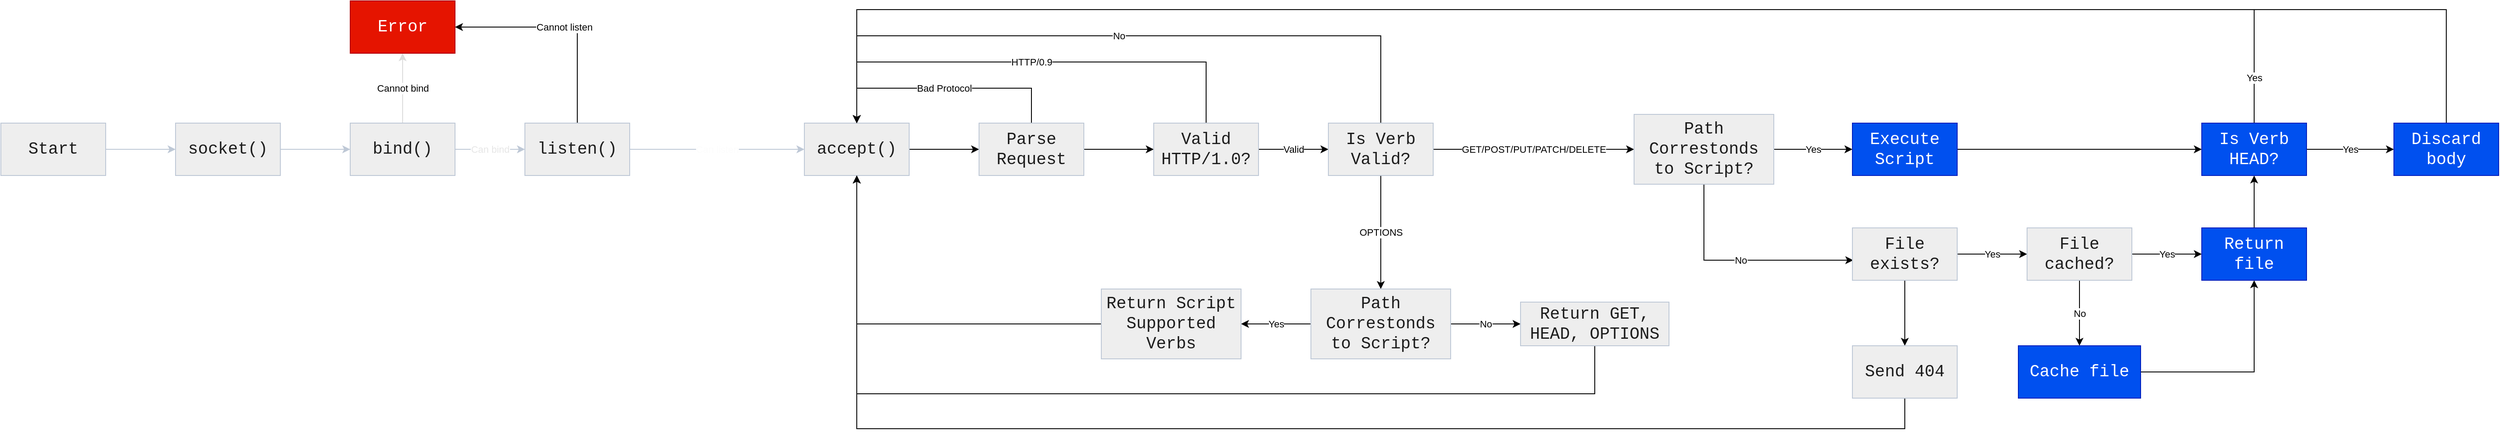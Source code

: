 <mxfile version="21.3.5" type="github">
  <diagram name="Page-1" id="a8H1LEWt180ASCtRkS0Z">
    <mxGraphModel dx="4703" dy="2103" grid="1" gridSize="10" guides="1" tooltips="1" connect="1" arrows="1" fold="1" page="1" pageScale="1" pageWidth="3300" pageHeight="4681" math="0" shadow="0">
      <root>
        <mxCell id="0" />
        <mxCell id="1" parent="0" />
        <mxCell id="wDGH8N47WAar5GMPfrLQ-4" value="" style="edgeStyle=orthogonalEdgeStyle;rounded=0;orthogonalLoop=1;jettySize=auto;html=1;fillColor=#eeeeee;strokeColor=#BEC8D6;fontColor=#1C1C1C;labelBorderColor=none;" edge="1" parent="1" source="wDGH8N47WAar5GMPfrLQ-2" target="wDGH8N47WAar5GMPfrLQ-3">
          <mxGeometry relative="1" as="geometry" />
        </mxCell>
        <mxCell id="wDGH8N47WAar5GMPfrLQ-2" value="Start" style="rounded=0;whiteSpace=wrap;html=1;fillColor=#eeeeee;strokeColor=#BEC8D6;fontSize=19;fontFamily=Courier New;fontColor=#1C1C1C;labelBorderColor=none;" vertex="1" parent="1">
          <mxGeometry x="200" y="330" width="120" height="60" as="geometry" />
        </mxCell>
        <mxCell id="wDGH8N47WAar5GMPfrLQ-6" value="" style="edgeStyle=orthogonalEdgeStyle;rounded=0;orthogonalLoop=1;jettySize=auto;html=1;fillColor=#eeeeee;strokeColor=#BEC8D6;fontColor=#1C1C1C;labelBorderColor=none;" edge="1" parent="1" source="wDGH8N47WAar5GMPfrLQ-3" target="wDGH8N47WAar5GMPfrLQ-5">
          <mxGeometry relative="1" as="geometry" />
        </mxCell>
        <mxCell id="wDGH8N47WAar5GMPfrLQ-3" value="socket()" style="rounded=0;whiteSpace=wrap;html=1;fillColor=#eeeeee;strokeColor=#BEC8D6;fontSize=19;fontFamily=Courier New;fontColor=#1C1C1C;labelBorderColor=none;" vertex="1" parent="1">
          <mxGeometry x="400" y="330" width="120" height="60" as="geometry" />
        </mxCell>
        <mxCell id="wDGH8N47WAar5GMPfrLQ-8" value="Cannot bind" style="edgeStyle=orthogonalEdgeStyle;rounded=0;orthogonalLoop=1;jettySize=auto;html=1;strokeColor=#DBDBDB;" edge="1" parent="1" source="wDGH8N47WAar5GMPfrLQ-5" target="wDGH8N47WAar5GMPfrLQ-7">
          <mxGeometry relative="1" as="geometry" />
        </mxCell>
        <mxCell id="wDGH8N47WAar5GMPfrLQ-10" value="Can bind" style="edgeStyle=orthogonalEdgeStyle;rounded=0;orthogonalLoop=1;jettySize=auto;html=1;fillColor=#eeeeee;strokeColor=#BEC8D6;fontColor=#E6E6E6;labelBorderColor=none;" edge="1" parent="1" source="wDGH8N47WAar5GMPfrLQ-5" target="wDGH8N47WAar5GMPfrLQ-9">
          <mxGeometry relative="1" as="geometry" />
        </mxCell>
        <mxCell id="wDGH8N47WAar5GMPfrLQ-5" value="bind()" style="rounded=0;whiteSpace=wrap;html=1;fillColor=#eeeeee;strokeColor=#BEC8D6;fontSize=19;fontFamily=Courier New;shadow=0;perimeter=rectanglePerimeter;fontColor=#1C1C1C;labelBorderColor=none;" vertex="1" parent="1">
          <mxGeometry x="600" y="330" width="120" height="60" as="geometry" />
        </mxCell>
        <mxCell id="wDGH8N47WAar5GMPfrLQ-7" value="Error" style="rounded=0;whiteSpace=wrap;html=1;fillColor=#e51400;fontColor=#ffffff;strokeColor=#B20000;fontSize=19;fontFamily=Courier New;" vertex="1" parent="1">
          <mxGeometry x="600" y="190" width="120" height="60" as="geometry" />
        </mxCell>
        <mxCell id="wDGH8N47WAar5GMPfrLQ-12" value="Can listen" style="edgeStyle=orthogonalEdgeStyle;rounded=0;orthogonalLoop=1;jettySize=auto;html=1;fillColor=#eeeeee;strokeColor=#BEC8D6;fontColor=#FCFCFC;labelBorderColor=none;" edge="1" parent="1" source="wDGH8N47WAar5GMPfrLQ-9" target="wDGH8N47WAar5GMPfrLQ-11">
          <mxGeometry relative="1" as="geometry" />
        </mxCell>
        <mxCell id="wDGH8N47WAar5GMPfrLQ-75" value="Cannot listen" style="edgeStyle=orthogonalEdgeStyle;rounded=0;orthogonalLoop=1;jettySize=auto;html=1;entryX=1;entryY=0.5;entryDx=0;entryDy=0;" edge="1" parent="1" source="wDGH8N47WAar5GMPfrLQ-9" target="wDGH8N47WAar5GMPfrLQ-7">
          <mxGeometry relative="1" as="geometry">
            <Array as="points">
              <mxPoint x="860" y="220" />
            </Array>
          </mxGeometry>
        </mxCell>
        <mxCell id="wDGH8N47WAar5GMPfrLQ-9" value="listen()" style="rounded=0;whiteSpace=wrap;html=1;fillColor=#eeeeee;strokeColor=#BEC8D6;fontSize=19;fontFamily=Courier New;fontColor=#1C1C1C;labelBorderColor=none;" vertex="1" parent="1">
          <mxGeometry x="800" y="330" width="120" height="60" as="geometry" />
        </mxCell>
        <mxCell id="wDGH8N47WAar5GMPfrLQ-23" value="" style="edgeStyle=orthogonalEdgeStyle;rounded=0;orthogonalLoop=1;jettySize=auto;html=1;" edge="1" parent="1" source="wDGH8N47WAar5GMPfrLQ-11" target="wDGH8N47WAar5GMPfrLQ-22">
          <mxGeometry relative="1" as="geometry" />
        </mxCell>
        <mxCell id="wDGH8N47WAar5GMPfrLQ-11" value="accept()" style="rounded=0;whiteSpace=wrap;html=1;fillColor=#eeeeee;strokeColor=#BEC8D6;fontSize=19;fontFamily=Courier New;fontColor=#1C1C1C;labelBorderColor=none;" vertex="1" parent="1">
          <mxGeometry x="1120" y="330" width="120" height="60" as="geometry" />
        </mxCell>
        <mxCell id="wDGH8N47WAar5GMPfrLQ-24" value="Bad Protocol" style="edgeStyle=orthogonalEdgeStyle;rounded=0;orthogonalLoop=1;jettySize=auto;html=1;entryX=0.5;entryY=0;entryDx=0;entryDy=0;" edge="1" parent="1" source="wDGH8N47WAar5GMPfrLQ-22" target="wDGH8N47WAar5GMPfrLQ-11">
          <mxGeometry relative="1" as="geometry">
            <Array as="points">
              <mxPoint x="1380" y="290" />
              <mxPoint x="1180" y="290" />
            </Array>
          </mxGeometry>
        </mxCell>
        <mxCell id="wDGH8N47WAar5GMPfrLQ-27" value="" style="edgeStyle=orthogonalEdgeStyle;rounded=0;orthogonalLoop=1;jettySize=auto;html=1;" edge="1" parent="1" source="wDGH8N47WAar5GMPfrLQ-22" target="wDGH8N47WAar5GMPfrLQ-26">
          <mxGeometry relative="1" as="geometry" />
        </mxCell>
        <mxCell id="wDGH8N47WAar5GMPfrLQ-22" value="Parse Request" style="rounded=0;whiteSpace=wrap;html=1;fillColor=#eeeeee;strokeColor=#BEC8D6;fontSize=19;fontFamily=Courier New;fontColor=#1C1C1C;labelBorderColor=none;" vertex="1" parent="1">
          <mxGeometry x="1320" y="330" width="120" height="60" as="geometry" />
        </mxCell>
        <mxCell id="wDGH8N47WAar5GMPfrLQ-28" value="HTTP/0.9" style="edgeStyle=orthogonalEdgeStyle;rounded=0;orthogonalLoop=1;jettySize=auto;html=1;entryX=0.5;entryY=0;entryDx=0;entryDy=0;" edge="1" parent="1" source="wDGH8N47WAar5GMPfrLQ-26" target="wDGH8N47WAar5GMPfrLQ-11">
          <mxGeometry relative="1" as="geometry">
            <Array as="points">
              <mxPoint x="1580" y="260" />
              <mxPoint x="1180" y="260" />
            </Array>
          </mxGeometry>
        </mxCell>
        <mxCell id="wDGH8N47WAar5GMPfrLQ-31" value="Valid" style="edgeStyle=orthogonalEdgeStyle;rounded=0;orthogonalLoop=1;jettySize=auto;html=1;" edge="1" parent="1" source="wDGH8N47WAar5GMPfrLQ-26" target="wDGH8N47WAar5GMPfrLQ-30">
          <mxGeometry relative="1" as="geometry" />
        </mxCell>
        <mxCell id="wDGH8N47WAar5GMPfrLQ-26" value="Valid HTTP/1.0?" style="rounded=0;whiteSpace=wrap;html=1;fillColor=#eeeeee;strokeColor=#BEC8D6;fontSize=19;fontFamily=Courier New;fontColor=#1C1C1C;labelBorderColor=none;" vertex="1" parent="1">
          <mxGeometry x="1520" y="330" width="120" height="60" as="geometry" />
        </mxCell>
        <mxCell id="wDGH8N47WAar5GMPfrLQ-32" value="No" style="edgeStyle=orthogonalEdgeStyle;rounded=0;orthogonalLoop=1;jettySize=auto;html=1;entryX=0.5;entryY=0;entryDx=0;entryDy=0;" edge="1" parent="1" source="wDGH8N47WAar5GMPfrLQ-30" target="wDGH8N47WAar5GMPfrLQ-11">
          <mxGeometry relative="1" as="geometry">
            <Array as="points">
              <mxPoint x="1780" y="230" />
              <mxPoint x="1180" y="230" />
            </Array>
          </mxGeometry>
        </mxCell>
        <mxCell id="wDGH8N47WAar5GMPfrLQ-34" value="GET/POST/PUT/PATCH/DELETE" style="edgeStyle=orthogonalEdgeStyle;rounded=0;orthogonalLoop=1;jettySize=auto;html=1;" edge="1" parent="1" source="wDGH8N47WAar5GMPfrLQ-30" target="wDGH8N47WAar5GMPfrLQ-33">
          <mxGeometry relative="1" as="geometry" />
        </mxCell>
        <mxCell id="wDGH8N47WAar5GMPfrLQ-40" value="OPTIONS" style="edgeStyle=orthogonalEdgeStyle;rounded=0;orthogonalLoop=1;jettySize=auto;html=1;entryX=0.5;entryY=0;entryDx=0;entryDy=0;" edge="1" parent="1" source="wDGH8N47WAar5GMPfrLQ-30" target="wDGH8N47WAar5GMPfrLQ-39">
          <mxGeometry relative="1" as="geometry" />
        </mxCell>
        <mxCell id="wDGH8N47WAar5GMPfrLQ-30" value="Is Verb Valid?" style="rounded=0;whiteSpace=wrap;html=1;fillColor=#eeeeee;strokeColor=#BEC8D6;fontSize=19;fontFamily=Courier New;fontColor=#1C1C1C;labelBorderColor=none;" vertex="1" parent="1">
          <mxGeometry x="1720" y="330" width="120" height="60" as="geometry" />
        </mxCell>
        <mxCell id="wDGH8N47WAar5GMPfrLQ-51" value="Yes" style="edgeStyle=orthogonalEdgeStyle;rounded=0;orthogonalLoop=1;jettySize=auto;html=1;entryX=0;entryY=0.5;entryDx=0;entryDy=0;" edge="1" parent="1" source="wDGH8N47WAar5GMPfrLQ-33" target="wDGH8N47WAar5GMPfrLQ-52">
          <mxGeometry relative="1" as="geometry">
            <mxPoint x="2310" y="360" as="targetPoint" />
          </mxGeometry>
        </mxCell>
        <mxCell id="wDGH8N47WAar5GMPfrLQ-59" value="No" style="edgeStyle=orthogonalEdgeStyle;rounded=0;orthogonalLoop=1;jettySize=auto;html=1;entryX=0.008;entryY=0.617;entryDx=0;entryDy=0;entryPerimeter=0;" edge="1" parent="1" source="wDGH8N47WAar5GMPfrLQ-33" target="wDGH8N47WAar5GMPfrLQ-58">
          <mxGeometry relative="1" as="geometry">
            <Array as="points">
              <mxPoint x="2150" y="487" />
            </Array>
          </mxGeometry>
        </mxCell>
        <mxCell id="wDGH8N47WAar5GMPfrLQ-33" value="Path Correstonds to Script?" style="rounded=0;whiteSpace=wrap;html=1;fillColor=#eeeeee;strokeColor=#BEC8D6;fontSize=19;fontFamily=Courier New;fontColor=#1C1C1C;labelBorderColor=none;" vertex="1" parent="1">
          <mxGeometry x="2070" y="320" width="160" height="80" as="geometry" />
        </mxCell>
        <mxCell id="wDGH8N47WAar5GMPfrLQ-42" value="Yes" style="edgeStyle=orthogonalEdgeStyle;rounded=0;orthogonalLoop=1;jettySize=auto;html=1;" edge="1" parent="1" source="wDGH8N47WAar5GMPfrLQ-39" target="wDGH8N47WAar5GMPfrLQ-41">
          <mxGeometry relative="1" as="geometry" />
        </mxCell>
        <mxCell id="wDGH8N47WAar5GMPfrLQ-48" value="No" style="edgeStyle=orthogonalEdgeStyle;rounded=0;orthogonalLoop=1;jettySize=auto;html=1;" edge="1" parent="1" source="wDGH8N47WAar5GMPfrLQ-39" target="wDGH8N47WAar5GMPfrLQ-47">
          <mxGeometry relative="1" as="geometry" />
        </mxCell>
        <mxCell id="wDGH8N47WAar5GMPfrLQ-39" value="Path Correstonds to Script?" style="rounded=0;whiteSpace=wrap;html=1;fillColor=#eeeeee;strokeColor=#BEC8D6;fontSize=19;fontFamily=Courier New;fontColor=#1C1C1C;labelBorderColor=none;" vertex="1" parent="1">
          <mxGeometry x="1700" y="520" width="160" height="80" as="geometry" />
        </mxCell>
        <mxCell id="wDGH8N47WAar5GMPfrLQ-43" style="edgeStyle=orthogonalEdgeStyle;rounded=0;orthogonalLoop=1;jettySize=auto;html=1;entryX=0.5;entryY=1;entryDx=0;entryDy=0;" edge="1" parent="1" source="wDGH8N47WAar5GMPfrLQ-41" target="wDGH8N47WAar5GMPfrLQ-11">
          <mxGeometry relative="1" as="geometry" />
        </mxCell>
        <mxCell id="wDGH8N47WAar5GMPfrLQ-41" value="Return Script Supported Verbs" style="rounded=0;whiteSpace=wrap;html=1;fillColor=#eeeeee;strokeColor=#BEC8D6;fontSize=19;fontFamily=Courier New;fontColor=#1C1C1C;labelBorderColor=none;" vertex="1" parent="1">
          <mxGeometry x="1460" y="520" width="160" height="80" as="geometry" />
        </mxCell>
        <mxCell id="wDGH8N47WAar5GMPfrLQ-49" style="edgeStyle=orthogonalEdgeStyle;rounded=0;orthogonalLoop=1;jettySize=auto;html=1;entryX=0.5;entryY=1;entryDx=0;entryDy=0;" edge="1" parent="1" source="wDGH8N47WAar5GMPfrLQ-47" target="wDGH8N47WAar5GMPfrLQ-11">
          <mxGeometry relative="1" as="geometry">
            <Array as="points">
              <mxPoint x="2025" y="640" />
              <mxPoint x="1180" y="640" />
            </Array>
          </mxGeometry>
        </mxCell>
        <mxCell id="wDGH8N47WAar5GMPfrLQ-47" value="Return GET, HEAD, OPTIONS" style="rounded=0;whiteSpace=wrap;html=1;fillColor=#eeeeee;strokeColor=#BEC8D6;fontSize=19;fontFamily=Courier New;fontColor=#1C1C1C;labelBorderColor=none;" vertex="1" parent="1">
          <mxGeometry x="1940" y="535" width="170" height="50" as="geometry" />
        </mxCell>
        <mxCell id="wDGH8N47WAar5GMPfrLQ-77" value="" style="edgeStyle=orthogonalEdgeStyle;rounded=0;orthogonalLoop=1;jettySize=auto;html=1;" edge="1" parent="1" source="wDGH8N47WAar5GMPfrLQ-52" target="wDGH8N47WAar5GMPfrLQ-76">
          <mxGeometry relative="1" as="geometry" />
        </mxCell>
        <mxCell id="wDGH8N47WAar5GMPfrLQ-52" value="Execute Script" style="rounded=0;whiteSpace=wrap;html=1;fillColor=#0050ef;strokeColor=#001DBC;fontSize=19;fontFamily=Courier New;fontColor=#ffffff;labelBorderColor=none;" vertex="1" parent="1">
          <mxGeometry x="2320" y="330" width="120" height="60" as="geometry" />
        </mxCell>
        <mxCell id="wDGH8N47WAar5GMPfrLQ-62" value="Yes" style="edgeStyle=orthogonalEdgeStyle;rounded=0;orthogonalLoop=1;jettySize=auto;html=1;" edge="1" parent="1" source="wDGH8N47WAar5GMPfrLQ-58" target="wDGH8N47WAar5GMPfrLQ-61">
          <mxGeometry relative="1" as="geometry" />
        </mxCell>
        <mxCell id="wDGH8N47WAar5GMPfrLQ-64" value="" style="edgeStyle=orthogonalEdgeStyle;rounded=0;orthogonalLoop=1;jettySize=auto;html=1;" edge="1" parent="1" source="wDGH8N47WAar5GMPfrLQ-58" target="wDGH8N47WAar5GMPfrLQ-63">
          <mxGeometry relative="1" as="geometry" />
        </mxCell>
        <mxCell id="wDGH8N47WAar5GMPfrLQ-58" value="File exists?" style="rounded=0;whiteSpace=wrap;html=1;fillColor=#eeeeee;strokeColor=#BEC8D6;fontSize=19;fontFamily=Courier New;fontColor=#1C1C1C;labelBorderColor=none;" vertex="1" parent="1">
          <mxGeometry x="2320" y="450" width="120" height="60" as="geometry" />
        </mxCell>
        <mxCell id="wDGH8N47WAar5GMPfrLQ-67" value="No" style="edgeStyle=orthogonalEdgeStyle;rounded=0;orthogonalLoop=1;jettySize=auto;html=1;" edge="1" parent="1" source="wDGH8N47WAar5GMPfrLQ-61" target="wDGH8N47WAar5GMPfrLQ-66">
          <mxGeometry relative="1" as="geometry" />
        </mxCell>
        <mxCell id="wDGH8N47WAar5GMPfrLQ-71" value="Yes" style="edgeStyle=orthogonalEdgeStyle;rounded=0;orthogonalLoop=1;jettySize=auto;html=1;" edge="1" parent="1" source="wDGH8N47WAar5GMPfrLQ-61" target="wDGH8N47WAar5GMPfrLQ-70">
          <mxGeometry relative="1" as="geometry" />
        </mxCell>
        <mxCell id="wDGH8N47WAar5GMPfrLQ-61" value="File cached?" style="rounded=0;whiteSpace=wrap;html=1;fillColor=#eeeeee;strokeColor=#BEC8D6;fontSize=19;fontFamily=Courier New;fontColor=#1C1C1C;labelBorderColor=none;" vertex="1" parent="1">
          <mxGeometry x="2520" y="450" width="120" height="60" as="geometry" />
        </mxCell>
        <mxCell id="wDGH8N47WAar5GMPfrLQ-65" style="edgeStyle=orthogonalEdgeStyle;rounded=0;orthogonalLoop=1;jettySize=auto;html=1;entryX=0.5;entryY=1;entryDx=0;entryDy=0;" edge="1" parent="1" source="wDGH8N47WAar5GMPfrLQ-63" target="wDGH8N47WAar5GMPfrLQ-11">
          <mxGeometry relative="1" as="geometry">
            <Array as="points">
              <mxPoint x="2380" y="680" />
              <mxPoint x="1180" y="680" />
            </Array>
          </mxGeometry>
        </mxCell>
        <mxCell id="wDGH8N47WAar5GMPfrLQ-63" value="Send 404" style="rounded=0;whiteSpace=wrap;html=1;fillColor=#eeeeee;strokeColor=#BEC8D6;fontSize=19;fontFamily=Courier New;fontColor=#1C1C1C;labelBorderColor=none;" vertex="1" parent="1">
          <mxGeometry x="2320" y="585" width="120" height="60" as="geometry" />
        </mxCell>
        <mxCell id="wDGH8N47WAar5GMPfrLQ-72" style="edgeStyle=orthogonalEdgeStyle;rounded=0;orthogonalLoop=1;jettySize=auto;html=1;entryX=0.5;entryY=1;entryDx=0;entryDy=0;" edge="1" parent="1" source="wDGH8N47WAar5GMPfrLQ-66" target="wDGH8N47WAar5GMPfrLQ-70">
          <mxGeometry relative="1" as="geometry" />
        </mxCell>
        <mxCell id="wDGH8N47WAar5GMPfrLQ-66" value="Cache file" style="rounded=0;whiteSpace=wrap;html=1;fillColor=#0050ef;strokeColor=#001DBC;fontSize=19;fontFamily=Courier New;fontColor=#ffffff;labelBorderColor=none;" vertex="1" parent="1">
          <mxGeometry x="2510" y="585" width="140" height="60" as="geometry" />
        </mxCell>
        <mxCell id="wDGH8N47WAar5GMPfrLQ-78" value="" style="edgeStyle=orthogonalEdgeStyle;rounded=0;orthogonalLoop=1;jettySize=auto;html=1;" edge="1" parent="1" source="wDGH8N47WAar5GMPfrLQ-70" target="wDGH8N47WAar5GMPfrLQ-76">
          <mxGeometry relative="1" as="geometry" />
        </mxCell>
        <mxCell id="wDGH8N47WAar5GMPfrLQ-70" value="Return file" style="rounded=0;whiteSpace=wrap;html=1;fillColor=#0050ef;strokeColor=#001DBC;fontSize=19;fontFamily=Courier New;fontColor=#ffffff;labelBorderColor=none;" vertex="1" parent="1">
          <mxGeometry x="2720" y="450" width="120" height="60" as="geometry" />
        </mxCell>
        <mxCell id="wDGH8N47WAar5GMPfrLQ-80" value="Yes" style="edgeStyle=orthogonalEdgeStyle;rounded=0;orthogonalLoop=1;jettySize=auto;html=1;" edge="1" parent="1" source="wDGH8N47WAar5GMPfrLQ-76" target="wDGH8N47WAar5GMPfrLQ-79">
          <mxGeometry relative="1" as="geometry" />
        </mxCell>
        <mxCell id="wDGH8N47WAar5GMPfrLQ-82" style="edgeStyle=orthogonalEdgeStyle;rounded=0;orthogonalLoop=1;jettySize=auto;html=1;entryX=0.5;entryY=0;entryDx=0;entryDy=0;" edge="1" parent="1" source="wDGH8N47WAar5GMPfrLQ-76" target="wDGH8N47WAar5GMPfrLQ-11">
          <mxGeometry relative="1" as="geometry">
            <Array as="points">
              <mxPoint x="2780" y="200" />
              <mxPoint x="1180" y="200" />
            </Array>
          </mxGeometry>
        </mxCell>
        <mxCell id="wDGH8N47WAar5GMPfrLQ-83" value="Yes" style="edgeLabel;html=1;align=center;verticalAlign=middle;resizable=0;points=[];" vertex="1" connectable="0" parent="wDGH8N47WAar5GMPfrLQ-82">
          <mxGeometry x="-0.944" relative="1" as="geometry">
            <mxPoint as="offset" />
          </mxGeometry>
        </mxCell>
        <mxCell id="wDGH8N47WAar5GMPfrLQ-76" value="Is Verb HEAD?" style="rounded=0;whiteSpace=wrap;html=1;fillColor=#0050ef;strokeColor=#001DBC;fontSize=19;fontFamily=Courier New;fontColor=#ffffff;labelBorderColor=none;" vertex="1" parent="1">
          <mxGeometry x="2720" y="330" width="120" height="60" as="geometry" />
        </mxCell>
        <mxCell id="wDGH8N47WAar5GMPfrLQ-81" style="edgeStyle=orthogonalEdgeStyle;rounded=0;orthogonalLoop=1;jettySize=auto;html=1;entryX=0.5;entryY=0;entryDx=0;entryDy=0;" edge="1" parent="1" source="wDGH8N47WAar5GMPfrLQ-79" target="wDGH8N47WAar5GMPfrLQ-11">
          <mxGeometry relative="1" as="geometry">
            <Array as="points">
              <mxPoint x="3000" y="200" />
              <mxPoint x="1180" y="200" />
            </Array>
          </mxGeometry>
        </mxCell>
        <mxCell id="wDGH8N47WAar5GMPfrLQ-79" value="Discard body" style="rounded=0;whiteSpace=wrap;html=1;fillColor=#0050ef;strokeColor=#001DBC;fontSize=19;fontFamily=Courier New;fontColor=#ffffff;labelBorderColor=none;" vertex="1" parent="1">
          <mxGeometry x="2940" y="330" width="120" height="60" as="geometry" />
        </mxCell>
      </root>
    </mxGraphModel>
  </diagram>
</mxfile>
